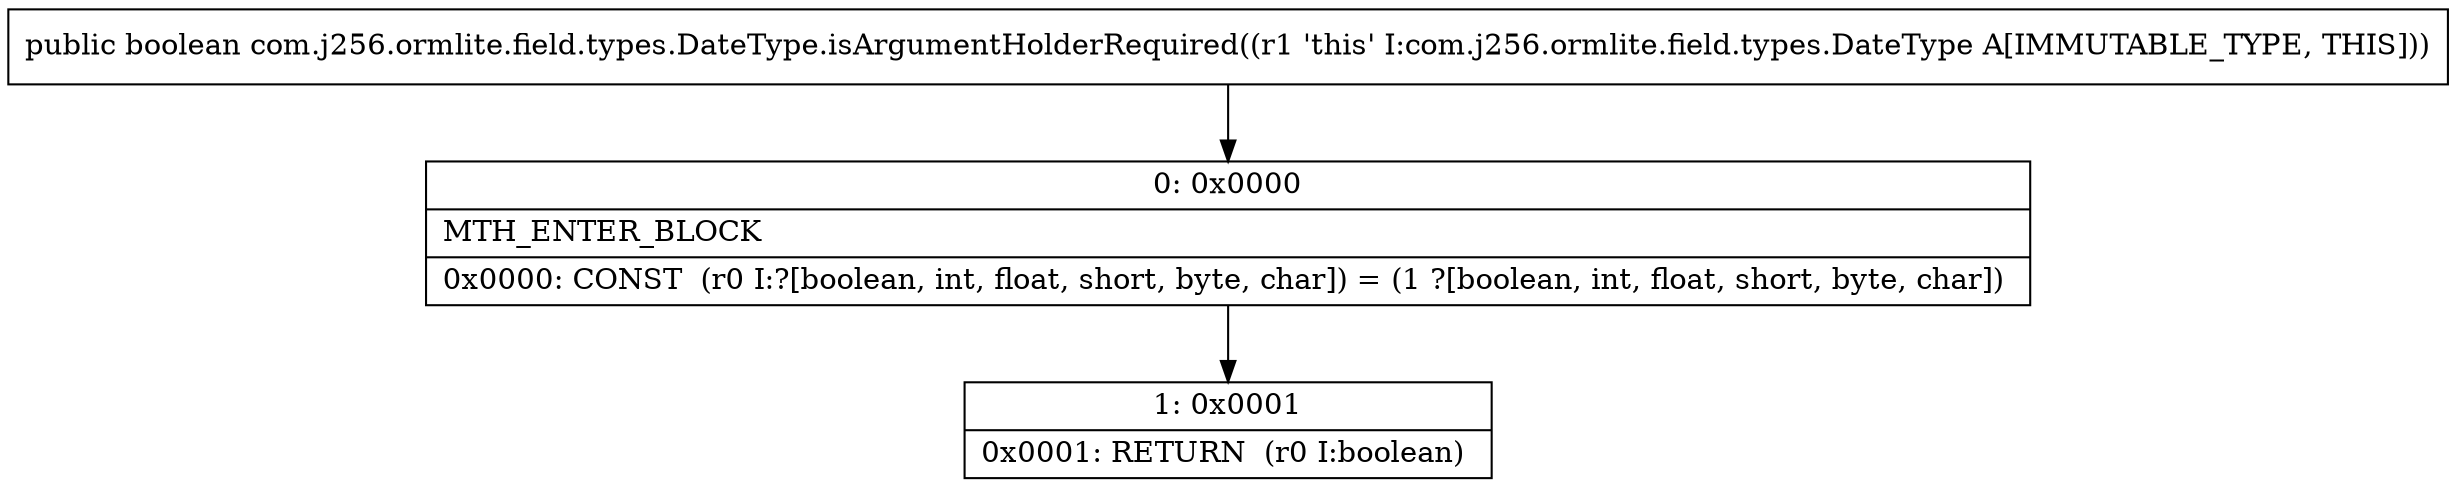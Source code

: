 digraph "CFG forcom.j256.ormlite.field.types.DateType.isArgumentHolderRequired()Z" {
Node_0 [shape=record,label="{0\:\ 0x0000|MTH_ENTER_BLOCK\l|0x0000: CONST  (r0 I:?[boolean, int, float, short, byte, char]) = (1 ?[boolean, int, float, short, byte, char]) \l}"];
Node_1 [shape=record,label="{1\:\ 0x0001|0x0001: RETURN  (r0 I:boolean) \l}"];
MethodNode[shape=record,label="{public boolean com.j256.ormlite.field.types.DateType.isArgumentHolderRequired((r1 'this' I:com.j256.ormlite.field.types.DateType A[IMMUTABLE_TYPE, THIS])) }"];
MethodNode -> Node_0;
Node_0 -> Node_1;
}

